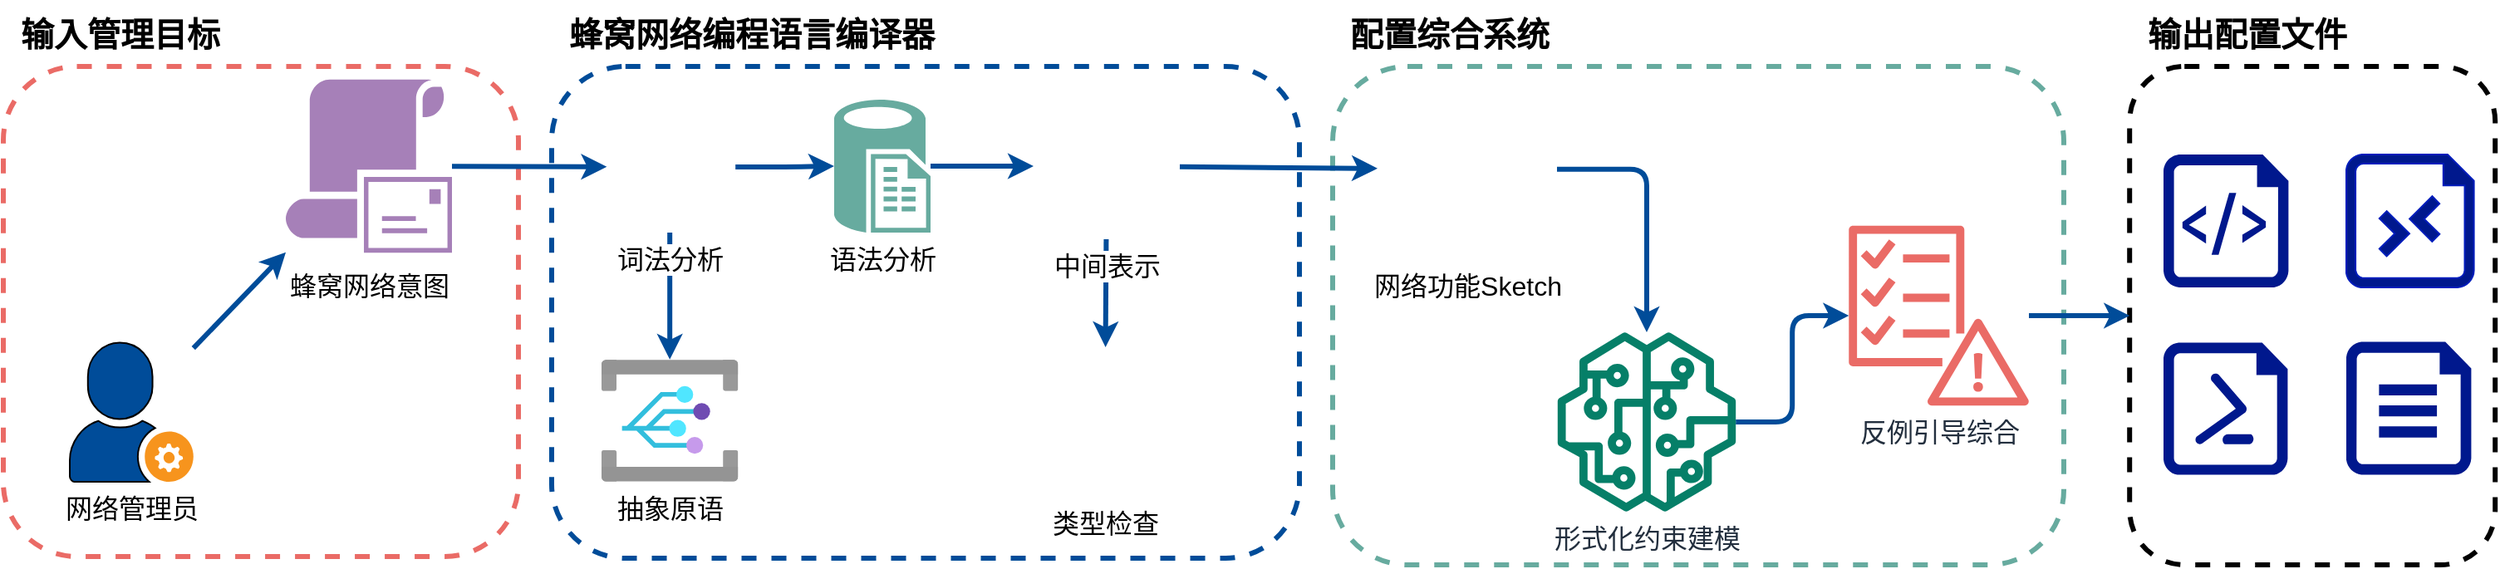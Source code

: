 <mxfile version="20.5.1" type="github">
  <diagram id="prtHgNgQTEPvFCAcTncT" name="Page-1">
    <mxGraphModel dx="2550" dy="883" grid="1" gridSize="10" guides="1" tooltips="1" connect="1" arrows="1" fold="1" page="1" pageScale="1" pageWidth="827" pageHeight="1169" math="0" shadow="0">
      <root>
        <mxCell id="0" />
        <mxCell id="1" parent="0" />
        <mxCell id="sZ4xlpR0LMzzhPZL-YYs-71" value="" style="rounded=1;whiteSpace=wrap;html=1;labelBackgroundColor=#ffffff;sketch=0;strokeColor=#EA6B66;fontFamily=Helvetica;fontSize=20;fontColor=#000000;fillColor=default;dashed=1;strokeWidth=3;" vertex="1" parent="1">
          <mxGeometry y="120" width="310" height="295" as="geometry" />
        </mxCell>
        <mxCell id="sZ4xlpR0LMzzhPZL-YYs-59" value="" style="rounded=1;whiteSpace=wrap;html=1;labelBackgroundColor=#ffffff;sketch=0;strokeColor=#000000;fontFamily=Helvetica;fontSize=14;fontColor=default;fillColor=default;dashed=1;strokeWidth=3;align=center;" vertex="1" parent="1">
          <mxGeometry x="1279.6" y="120" width="220" height="300" as="geometry" />
        </mxCell>
        <mxCell id="sZ4xlpR0LMzzhPZL-YYs-14" value="" style="rounded=1;whiteSpace=wrap;html=1;dashed=1;fillStyle=auto;strokeColor=#004C99;strokeWidth=3;" vertex="1" parent="1">
          <mxGeometry x="330" y="120" width="450" height="296" as="geometry" />
        </mxCell>
        <mxCell id="sZ4xlpR0LMzzhPZL-YYs-40" style="edgeStyle=orthogonalEdgeStyle;rounded=1;orthogonalLoop=1;jettySize=auto;html=1;exitX=1;exitY=0.5;exitDx=0;exitDy=0;entryX=0;entryY=0.5;entryDx=0;entryDy=0;entryPerimeter=0;strokeColor=#004C99;fontFamily=Helvetica;fontSize=14;fontColor=blue;strokeWidth=3;" edge="1" parent="1" source="sZ4xlpR0LMzzhPZL-YYs-7" target="sZ4xlpR0LMzzhPZL-YYs-9">
          <mxGeometry relative="1" as="geometry" />
        </mxCell>
        <mxCell id="sZ4xlpR0LMzzhPZL-YYs-41" style="edgeStyle=orthogonalEdgeStyle;rounded=1;orthogonalLoop=1;jettySize=auto;html=1;strokeColor=#004C99;fontFamily=Helvetica;fontSize=14;fontColor=blue;strokeWidth=3;" edge="1" parent="1" source="sZ4xlpR0LMzzhPZL-YYs-7" target="sZ4xlpR0LMzzhPZL-YYs-13">
          <mxGeometry relative="1" as="geometry" />
        </mxCell>
        <mxCell id="sZ4xlpR0LMzzhPZL-YYs-7" value="词法分析" style="shape=image;html=1;verticalAlign=top;verticalLabelPosition=bottom;labelBackgroundColor=#ffffff;imageAspect=0;aspect=fixed;image=https://cdn3.iconfinder.com/data/icons/essential-pack/32/38-File-128.png;imageBackground=none;imageBorder=none;fontSize=16;" vertex="1" parent="1">
          <mxGeometry x="361.59" y="141" width="79" height="79" as="geometry" />
        </mxCell>
        <mxCell id="sZ4xlpR0LMzzhPZL-YYs-74" style="rounded=1;orthogonalLoop=1;jettySize=auto;html=1;strokeColor=#004C99;strokeWidth=3;fontFamily=Helvetica;fontSize=20;fontColor=#000000;entryX=0;entryY=0.5;entryDx=0;entryDy=0;" edge="1" parent="1" source="sZ4xlpR0LMzzhPZL-YYs-9" target="sZ4xlpR0LMzzhPZL-YYs-32">
          <mxGeometry relative="1" as="geometry" />
        </mxCell>
        <mxCell id="sZ4xlpR0LMzzhPZL-YYs-9" value="语法分析" style="verticalLabelPosition=bottom;html=1;verticalAlign=top;align=center;strokeColor=none;fillColor=#67AB9F;shape=mxgraph.azure.sql_reporting;fillStyle=auto;fontSize=16;" vertex="1" parent="1">
          <mxGeometry x="500" y="140" width="58" height="80" as="geometry" />
        </mxCell>
        <mxCell id="sZ4xlpR0LMzzhPZL-YYs-12" value="类型检查" style="shape=image;html=1;verticalAlign=top;verticalLabelPosition=bottom;labelBackgroundColor=#ffffff;imageAspect=0;aspect=fixed;image=https://cdn0.iconfinder.com/data/icons/business-startup-10/50/8-128.png;fontSize=16;" vertex="1" parent="1">
          <mxGeometry x="618" y="289" width="90" height="90" as="geometry" />
        </mxCell>
        <mxCell id="sZ4xlpR0LMzzhPZL-YYs-13" value="抽象原语" style="aspect=fixed;html=1;points=[];align=center;image;fontSize=16;image=img/lib/azure2/integration/Event_Grid_Subscriptions.svg;" vertex="1" parent="1">
          <mxGeometry x="360" y="296.42" width="82.17" height="73.58" as="geometry" />
        </mxCell>
        <mxCell id="sZ4xlpR0LMzzhPZL-YYs-76" style="edgeStyle=none;rounded=1;orthogonalLoop=1;jettySize=auto;html=1;strokeColor=#004C99;strokeWidth=3;fontFamily=Helvetica;fontSize=20;fontColor=#000000;" edge="1" parent="1" source="sZ4xlpR0LMzzhPZL-YYs-32" target="sZ4xlpR0LMzzhPZL-YYs-12">
          <mxGeometry relative="1" as="geometry" />
        </mxCell>
        <mxCell id="sZ4xlpR0LMzzhPZL-YYs-32" value="中间表示" style="shape=image;html=1;verticalAlign=top;verticalLabelPosition=bottom;labelBackgroundColor=#ffffff;imageAspect=0;aspect=fixed;image=https://cdn4.iconfinder.com/data/icons/48-bubbles/48/12.File-128.png;sketch=0;strokeColor=default;fontFamily=Helvetica;fontSize=16;fontColor=default;fillColor=default;" vertex="1" parent="1">
          <mxGeometry x="620" y="136" width="88" height="88" as="geometry" />
        </mxCell>
        <mxCell id="sZ4xlpR0LMzzhPZL-YYs-33" value="" style="rounded=1;whiteSpace=wrap;html=1;labelBackgroundColor=#ffffff;sketch=0;strokeColor=#67AB9F;fontFamily=Helvetica;fontSize=12;fontColor=blue;fillColor=default;dashed=1;strokeWidth=3;align=right;" vertex="1" parent="1">
          <mxGeometry x="800" y="120" width="440" height="300" as="geometry" />
        </mxCell>
        <mxCell id="sZ4xlpR0LMzzhPZL-YYs-48" style="edgeStyle=orthogonalEdgeStyle;rounded=1;orthogonalLoop=1;jettySize=auto;html=1;strokeColor=#004C99;strokeWidth=3;fontFamily=Helvetica;fontSize=14;fontColor=blue;" edge="1" parent="1" source="sZ4xlpR0LMzzhPZL-YYs-36" target="sZ4xlpR0LMzzhPZL-YYs-37">
          <mxGeometry relative="1" as="geometry" />
        </mxCell>
        <mxCell id="sZ4xlpR0LMzzhPZL-YYs-36" value="形式化约束建模" style="sketch=0;outlineConnect=0;fontColor=#232F3E;gradientColor=none;fillColor=#067F68;strokeColor=none;dashed=0;verticalLabelPosition=bottom;verticalAlign=top;align=center;html=1;fontSize=16;fontStyle=0;aspect=fixed;pointerEvents=1;shape=mxgraph.aws4.sagemaker_model;labelBackgroundColor=#ffffff;fontFamily=Helvetica;" vertex="1" parent="1">
          <mxGeometry x="935" y="280" width="108" height="108" as="geometry" />
        </mxCell>
        <mxCell id="sZ4xlpR0LMzzhPZL-YYs-89" style="edgeStyle=orthogonalEdgeStyle;rounded=1;orthogonalLoop=1;jettySize=auto;html=1;strokeColor=#004C99;strokeWidth=3;fontFamily=Helvetica;fontSize=16;fontColor=#000000;" edge="1" parent="1" source="sZ4xlpR0LMzzhPZL-YYs-37" target="sZ4xlpR0LMzzhPZL-YYs-59">
          <mxGeometry relative="1" as="geometry" />
        </mxCell>
        <mxCell id="sZ4xlpR0LMzzhPZL-YYs-37" value="反例引导综合" style="sketch=0;outlineConnect=0;fontColor=#232F3E;gradientColor=none;fillColor=#EA6B66;strokeColor=default;dashed=0;verticalLabelPosition=bottom;verticalAlign=top;align=center;html=1;fontSize=16;fontStyle=0;aspect=fixed;pointerEvents=1;shape=mxgraph.aws4.checklist_fault_tolerant;labelBackgroundColor=#ffffff;fontFamily=Helvetica;" vertex="1" parent="1">
          <mxGeometry x="1110" y="215.88" width="109.65" height="108.24" as="geometry" />
        </mxCell>
        <mxCell id="sZ4xlpR0LMzzhPZL-YYs-88" style="edgeStyle=orthogonalEdgeStyle;rounded=1;orthogonalLoop=1;jettySize=auto;html=1;strokeColor=#004C99;strokeWidth=3;fontFamily=Helvetica;fontSize=16;fontColor=#000000;" edge="1" parent="1" source="sZ4xlpR0LMzzhPZL-YYs-38" target="sZ4xlpR0LMzzhPZL-YYs-36">
          <mxGeometry relative="1" as="geometry" />
        </mxCell>
        <mxCell id="sZ4xlpR0LMzzhPZL-YYs-38" value="&lt;font style=&quot;font-size: 16px;&quot;&gt;网络功能Sketch&lt;/font&gt;" style="shape=image;html=1;verticalAlign=top;verticalLabelPosition=bottom;labelBackgroundColor=#ffffff;imageAspect=0;aspect=fixed;image=https://cdn0.iconfinder.com/data/icons/outline-icons/320/Sketch_Book-128.png;sketch=0;strokeColor=default;fontFamily=Helvetica;fontSize=12;fontColor=default;fillColor=default;" vertex="1" parent="1">
          <mxGeometry x="827" y="127.88" width="108" height="108" as="geometry" />
        </mxCell>
        <mxCell id="sZ4xlpR0LMzzhPZL-YYs-49" value="" style="sketch=0;aspect=fixed;pointerEvents=1;shadow=0;dashed=0;html=1;strokeColor=none;labelPosition=center;verticalLabelPosition=bottom;verticalAlign=top;align=center;fillColor=#00188D;shape=mxgraph.azure.script_file;labelBackgroundColor=#ffffff;fontFamily=Helvetica;fontSize=14;fontColor=blue;" vertex="1" parent="1">
          <mxGeometry x="1300" y="173" width="75.2" height="80" as="geometry" />
        </mxCell>
        <mxCell id="sZ4xlpR0LMzzhPZL-YYs-50" value="" style="sketch=0;aspect=fixed;pointerEvents=1;shadow=0;dashed=0;html=1;strokeColor=none;labelPosition=center;verticalLabelPosition=bottom;verticalAlign=top;align=center;fillColor=#00188D;shape=mxgraph.azure.powershell_file;labelBackgroundColor=#ffffff;fontFamily=Helvetica;fontSize=14;fontColor=blue;" vertex="1" parent="1">
          <mxGeometry x="1300" y="286.3" width="74.72" height="79.49" as="geometry" />
        </mxCell>
        <mxCell id="sZ4xlpR0LMzzhPZL-YYs-51" value="" style="sketch=0;aspect=fixed;pointerEvents=1;shadow=0;dashed=0;html=1;strokeColor=#001DBC;labelPosition=center;verticalLabelPosition=bottom;verticalAlign=top;align=center;shape=mxgraph.azure.rdp_remoting_file;fillColor=#00188D;labelBackgroundColor=#ffffff;fontFamily=Helvetica;fontSize=14;fontColor=#ffffff;" vertex="1" parent="1">
          <mxGeometry x="1410" y="173" width="76.8" height="80" as="geometry" />
        </mxCell>
        <mxCell id="sZ4xlpR0LMzzhPZL-YYs-52" value="" style="sketch=0;aspect=fixed;pointerEvents=1;shadow=0;dashed=0;html=1;strokeColor=none;labelPosition=center;verticalLabelPosition=bottom;verticalAlign=top;align=center;fillColor=#00188D;shape=mxgraph.azure.file;labelBackgroundColor=#ffffff;fontFamily=Helvetica;fontSize=14;fontColor=blue;" vertex="1" parent="1">
          <mxGeometry x="1410" y="285.79" width="75.2" height="80" as="geometry" />
        </mxCell>
        <mxCell id="sZ4xlpR0LMzzhPZL-YYs-62" value="蜂窝网络编程语言编译器" style="text;html=1;resizable=0;autosize=1;align=center;verticalAlign=middle;points=[];fillColor=none;strokeColor=none;rounded=0;labelBackgroundColor=#ffffff;sketch=0;fontFamily=Helvetica;fontSize=20;fontColor=#000000;fontStyle=1" vertex="1" parent="1">
          <mxGeometry x="330" y="80" width="240" height="40" as="geometry" />
        </mxCell>
        <mxCell id="sZ4xlpR0LMzzhPZL-YYs-63" value="配置综合系统" style="text;html=1;resizable=0;autosize=1;align=center;verticalAlign=middle;points=[];fillColor=none;strokeColor=none;rounded=0;labelBackgroundColor=#ffffff;sketch=0;fontFamily=Helvetica;fontSize=20;fontColor=#000000;fontStyle=1" vertex="1" parent="1">
          <mxGeometry x="800" y="80" width="140" height="40" as="geometry" />
        </mxCell>
        <mxCell id="sZ4xlpR0LMzzhPZL-YYs-64" value="输出配置文件" style="text;html=1;resizable=0;autosize=1;align=center;verticalAlign=middle;points=[];fillColor=none;strokeColor=none;rounded=0;labelBackgroundColor=#ffffff;sketch=0;fontFamily=Helvetica;fontSize=20;fontColor=#000000;fontStyle=1" vertex="1" parent="1">
          <mxGeometry x="1279.6" y="80" width="140" height="40" as="geometry" />
        </mxCell>
        <mxCell id="sZ4xlpR0LMzzhPZL-YYs-65" value="输入管理目标" style="text;html=1;resizable=0;autosize=1;align=center;verticalAlign=middle;points=[];fillColor=none;strokeColor=none;rounded=0;labelBackgroundColor=#ffffff;sketch=0;fontFamily=Helvetica;fontSize=20;fontColor=#000000;fontStyle=1" vertex="1" parent="1">
          <mxGeometry y="80" width="140" height="40" as="geometry" />
        </mxCell>
        <mxCell id="sZ4xlpR0LMzzhPZL-YYs-82" style="edgeStyle=none;rounded=1;orthogonalLoop=1;jettySize=auto;html=1;strokeColor=#004C99;strokeWidth=3;fontFamily=Helvetica;fontSize=16;fontColor=#000000;" edge="1" parent="1" source="sZ4xlpR0LMzzhPZL-YYs-70">
          <mxGeometry relative="1" as="geometry">
            <mxPoint x="363.18" y="180.393" as="targetPoint" />
          </mxGeometry>
        </mxCell>
        <mxCell id="sZ4xlpR0LMzzhPZL-YYs-70" value="&lt;font style=&quot;font-size: 16px;&quot;&gt;蜂窝网络意图&lt;/font&gt;" style="sketch=0;pointerEvents=1;shadow=0;dashed=0;html=1;strokeColor=none;fillColor=#A680B8;labelPosition=center;verticalLabelPosition=bottom;verticalAlign=top;outlineConnect=0;align=center;shape=mxgraph.office.security.email_address_policy;labelBackgroundColor=#ffffff;fontFamily=Helvetica;fontSize=20;fontColor=#000000;" vertex="1" parent="1">
          <mxGeometry x="170" y="127.88" width="100" height="104.25" as="geometry" />
        </mxCell>
        <mxCell id="sZ4xlpR0LMzzhPZL-YYs-81" style="edgeStyle=none;rounded=1;orthogonalLoop=1;jettySize=auto;html=1;strokeColor=#004C99;strokeWidth=3;fontFamily=Helvetica;fontSize=16;fontColor=#000000;" edge="1" parent="1" source="sZ4xlpR0LMzzhPZL-YYs-80" target="sZ4xlpR0LMzzhPZL-YYs-70">
          <mxGeometry relative="1" as="geometry" />
        </mxCell>
        <mxCell id="sZ4xlpR0LMzzhPZL-YYs-80" value="网络管理员" style="shadow=0;dashed=0;html=1;strokeColor=default;fillColor=#004C99;labelPosition=center;verticalLabelPosition=bottom;verticalAlign=top;align=center;outlineConnect=0;shape=mxgraph.veeam.company_administrator;labelBackgroundColor=#ffffff;sketch=0;fontFamily=Helvetica;fontSize=16;fontColor=#000000;" vertex="1" parent="1">
          <mxGeometry x="40" y="286.3" width="74.4" height="83.7" as="geometry" />
        </mxCell>
        <mxCell id="sZ4xlpR0LMzzhPZL-YYs-85" style="edgeStyle=none;rounded=1;orthogonalLoop=1;jettySize=auto;html=1;strokeColor=#004C99;strokeWidth=3;fontFamily=Helvetica;fontSize=16;fontColor=#000000;" edge="1" parent="1" source="sZ4xlpR0LMzzhPZL-YYs-32" target="sZ4xlpR0LMzzhPZL-YYs-38">
          <mxGeometry relative="1" as="geometry" />
        </mxCell>
      </root>
    </mxGraphModel>
  </diagram>
</mxfile>
